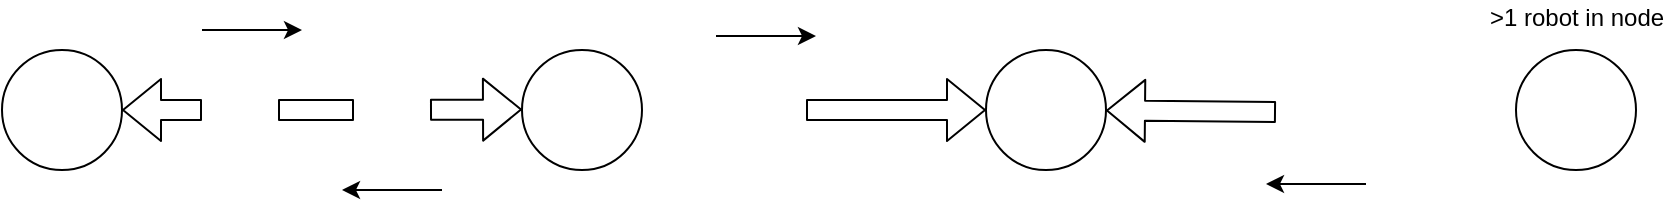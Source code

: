 <mxfile version="14.6.13" type="github">
  <diagram id="VYlVkeTAuaCsyhofgKrP" name="Page-1">
    <mxGraphModel dx="1008" dy="536" grid="0" gridSize="10" guides="1" tooltips="1" connect="1" arrows="1" fold="1" page="0" pageScale="1" pageWidth="827" pageHeight="1169" math="0" shadow="0">
      <root>
        <mxCell id="0" />
        <mxCell id="1" parent="0" />
        <mxCell id="BojdR61HZ1z0DqY5nSkZ-1" value="" style="ellipse;whiteSpace=wrap;html=1;aspect=fixed;" parent="1" vertex="1">
          <mxGeometry x="200" y="160" width="60" height="60" as="geometry" />
        </mxCell>
        <mxCell id="BojdR61HZ1z0DqY5nSkZ-3" value="" style="shape=flexArrow;endArrow=classic;startArrow=none;html=1;" parent="1" source="BojdR61HZ1z0DqY5nSkZ-12" edge="1">
          <mxGeometry width="50" height="50" relative="1" as="geometry">
            <mxPoint x="330" y="260" as="sourcePoint" />
            <mxPoint x="460.001" y="189.737" as="targetPoint" />
          </mxGeometry>
        </mxCell>
        <mxCell id="BojdR61HZ1z0DqY5nSkZ-11" value="" style="shape=image;html=1;verticalAlign=top;verticalLabelPosition=bottom;labelBackgroundColor=#ffffff;imageAspect=0;aspect=fixed;image=https://cdn4.iconfinder.com/data/icons/iconsimple-logotypes/512/android-128.png" parent="1" vertex="1">
          <mxGeometry x="300" y="171" width="38" height="38" as="geometry" />
        </mxCell>
        <mxCell id="BojdR61HZ1z0DqY5nSkZ-13" value="" style="shape=flexArrow;endArrow=none;startArrow=classic;html=1;" parent="1" source="BojdR61HZ1z0DqY5nSkZ-1" target="BojdR61HZ1z0DqY5nSkZ-11" edge="1">
          <mxGeometry width="50" height="50" relative="1" as="geometry">
            <mxPoint x="260" y="190" as="sourcePoint" />
            <mxPoint x="460" y="190" as="targetPoint" />
          </mxGeometry>
        </mxCell>
        <mxCell id="BojdR61HZ1z0DqY5nSkZ-12" value="" style="shape=image;html=1;verticalAlign=top;verticalLabelPosition=bottom;labelBackgroundColor=#ffffff;imageAspect=0;aspect=fixed;image=https://cdn4.iconfinder.com/data/icons/iconsimple-logotypes/512/android-128.png" parent="1" vertex="1">
          <mxGeometry x="376" y="171" width="38" height="38" as="geometry" />
        </mxCell>
        <mxCell id="BojdR61HZ1z0DqY5nSkZ-14" value="" style="shape=flexArrow;endArrow=none;startArrow=none;html=1;" parent="1" source="BojdR61HZ1z0DqY5nSkZ-11" target="BojdR61HZ1z0DqY5nSkZ-12" edge="1">
          <mxGeometry width="50" height="50" relative="1" as="geometry">
            <mxPoint x="328" y="189.982" as="sourcePoint" />
            <mxPoint x="460.0" y="189.855" as="targetPoint" />
          </mxGeometry>
        </mxCell>
        <mxCell id="BojdR61HZ1z0DqY5nSkZ-15" value="" style="endArrow=classic;html=1;" parent="1" edge="1">
          <mxGeometry width="50" height="50" relative="1" as="geometry">
            <mxPoint x="300" y="150" as="sourcePoint" />
            <mxPoint x="350" y="150" as="targetPoint" />
          </mxGeometry>
        </mxCell>
        <mxCell id="BojdR61HZ1z0DqY5nSkZ-16" value="" style="endArrow=classic;html=1;" parent="1" edge="1">
          <mxGeometry width="50" height="50" relative="1" as="geometry">
            <mxPoint x="420" y="230" as="sourcePoint" />
            <mxPoint x="370" y="230" as="targetPoint" />
          </mxGeometry>
        </mxCell>
        <mxCell id="BojdR61HZ1z0DqY5nSkZ-17" value="" style="ellipse;whiteSpace=wrap;html=1;aspect=fixed;" parent="1" vertex="1">
          <mxGeometry x="460" y="160" width="60" height="60" as="geometry" />
        </mxCell>
        <mxCell id="BojdR61HZ1z0DqY5nSkZ-19" value="" style="ellipse;whiteSpace=wrap;html=1;aspect=fixed;" parent="1" vertex="1">
          <mxGeometry x="692" y="160" width="60" height="60" as="geometry" />
        </mxCell>
        <mxCell id="BojdR61HZ1z0DqY5nSkZ-20" value="" style="shape=flexArrow;endArrow=classic;html=1;" parent="1" target="BojdR61HZ1z0DqY5nSkZ-19" edge="1">
          <mxGeometry width="50" height="50" relative="1" as="geometry">
            <mxPoint x="602" y="190" as="sourcePoint" />
            <mxPoint x="476" y="214" as="targetPoint" />
          </mxGeometry>
        </mxCell>
        <mxCell id="BojdR61HZ1z0DqY5nSkZ-21" value="" style="shape=flexArrow;endArrow=classic;html=1;" parent="1" target="BojdR61HZ1z0DqY5nSkZ-19" edge="1">
          <mxGeometry width="50" height="50" relative="1" as="geometry">
            <mxPoint x="837" y="191" as="sourcePoint" />
            <mxPoint x="702" y="200" as="targetPoint" />
          </mxGeometry>
        </mxCell>
        <mxCell id="BojdR61HZ1z0DqY5nSkZ-22" value="" style="shape=image;html=1;verticalAlign=top;verticalLabelPosition=bottom;labelBackgroundColor=#ffffff;imageAspect=0;aspect=fixed;image=https://cdn4.iconfinder.com/data/icons/iconsimple-logotypes/512/android-128.png" parent="1" vertex="1">
          <mxGeometry x="563" y="171" width="38" height="38" as="geometry" />
        </mxCell>
        <mxCell id="BojdR61HZ1z0DqY5nSkZ-23" value="" style="shape=image;html=1;verticalAlign=top;verticalLabelPosition=bottom;labelBackgroundColor=#ffffff;imageAspect=0;aspect=fixed;image=https://cdn4.iconfinder.com/data/icons/iconsimple-logotypes/512/android-128.png" parent="1" vertex="1">
          <mxGeometry x="838" y="171" width="38" height="38" as="geometry" />
        </mxCell>
        <mxCell id="BojdR61HZ1z0DqY5nSkZ-24" value="" style="endArrow=classic;html=1;" parent="1" edge="1">
          <mxGeometry width="50" height="50" relative="1" as="geometry">
            <mxPoint x="557" y="153" as="sourcePoint" />
            <mxPoint x="607" y="153" as="targetPoint" />
          </mxGeometry>
        </mxCell>
        <mxCell id="BojdR61HZ1z0DqY5nSkZ-25" value="" style="endArrow=classic;html=1;" parent="1" edge="1">
          <mxGeometry width="50" height="50" relative="1" as="geometry">
            <mxPoint x="882" y="227" as="sourcePoint" />
            <mxPoint x="832" y="227" as="targetPoint" />
          </mxGeometry>
        </mxCell>
        <mxCell id="mA_BSPlJ4o0QRFDZYxEd-1" value="" style="ellipse;whiteSpace=wrap;html=1;aspect=fixed;" vertex="1" parent="1">
          <mxGeometry x="957" y="160" width="60" height="60" as="geometry" />
        </mxCell>
        <mxCell id="mA_BSPlJ4o0QRFDZYxEd-2" value="" style="shape=image;html=1;verticalAlign=top;verticalLabelPosition=bottom;labelBackgroundColor=#ffffff;imageAspect=0;aspect=fixed;image=https://cdn4.iconfinder.com/data/icons/iconsimple-logotypes/512/android-128.png" vertex="1" parent="1">
          <mxGeometry x="989" y="160" width="38" height="38" as="geometry" />
        </mxCell>
        <mxCell id="mA_BSPlJ4o0QRFDZYxEd-3" value="" style="shape=image;html=1;verticalAlign=top;verticalLabelPosition=bottom;labelBackgroundColor=#ffffff;imageAspect=0;aspect=fixed;image=https://cdn4.iconfinder.com/data/icons/iconsimple-logotypes/512/android-128.png" vertex="1" parent="1">
          <mxGeometry x="946" y="160" width="38" height="38" as="geometry" />
        </mxCell>
        <mxCell id="mA_BSPlJ4o0QRFDZYxEd-4" value="" style="shape=image;html=1;verticalAlign=top;verticalLabelPosition=bottom;labelBackgroundColor=#ffffff;imageAspect=0;aspect=fixed;image=https://cdn4.iconfinder.com/data/icons/iconsimple-logotypes/512/android-128.png" vertex="1" parent="1">
          <mxGeometry x="968" y="194" width="38" height="38" as="geometry" />
        </mxCell>
        <mxCell id="mA_BSPlJ4o0QRFDZYxEd-5" value="&amp;gt;1 robot in node" style="text;html=1;align=center;verticalAlign=middle;resizable=0;points=[];autosize=1;strokeColor=none;" vertex="1" parent="1">
          <mxGeometry x="938.5" y="135" width="97" height="18" as="geometry" />
        </mxCell>
      </root>
    </mxGraphModel>
  </diagram>
</mxfile>
